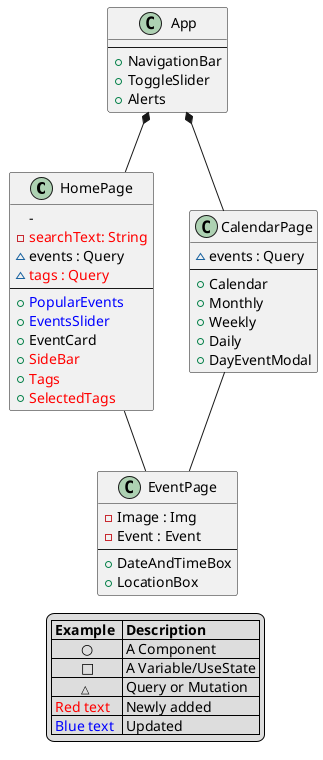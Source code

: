 @startuml FrontEndClassDiagram
class HomePage {
    - 
    - <color:red>searchText: String
    ~ events : Query
    ~ <color:red>tags : Query
    --
    + <color:blue>PopularEvents
    + <color:blue>EventsSlider
    + EventCard
    + <color:red>SideBar
    + <color:red>Tags 
    + <color:red>SelectedTags
}

class App {
    --
    + NavigationBar
    + ToggleSlider
    + Alerts
}
class CalendarPage {
    ~ events : Query
    --
    + Calendar
    + Monthly
    + Weekly
    + Daily
    + DayEventModal
}
class EventPage {
    -Image : Img
    -Event : Event
    --
    + DateAndTimeBox
    + LocationBox
}

App*-- HomePage 
App*-- CalendarPage   
HomePage-- EventPage
CalendarPage-- EventPage

legend
    |= Example  |= Description |
    |        ○ | A Component |
    |        □ | A Variable/UseState |
    |        <size:11>△ | Query or Mutation |
    |<color:red> Red text | Newly added|
    |<color:blue> Blue text | Updated |
endlegend
@enduml


class AddEventPage {
}
class VerifyPage {
}
class AccountPage {
}
class LoginPage {
    }
